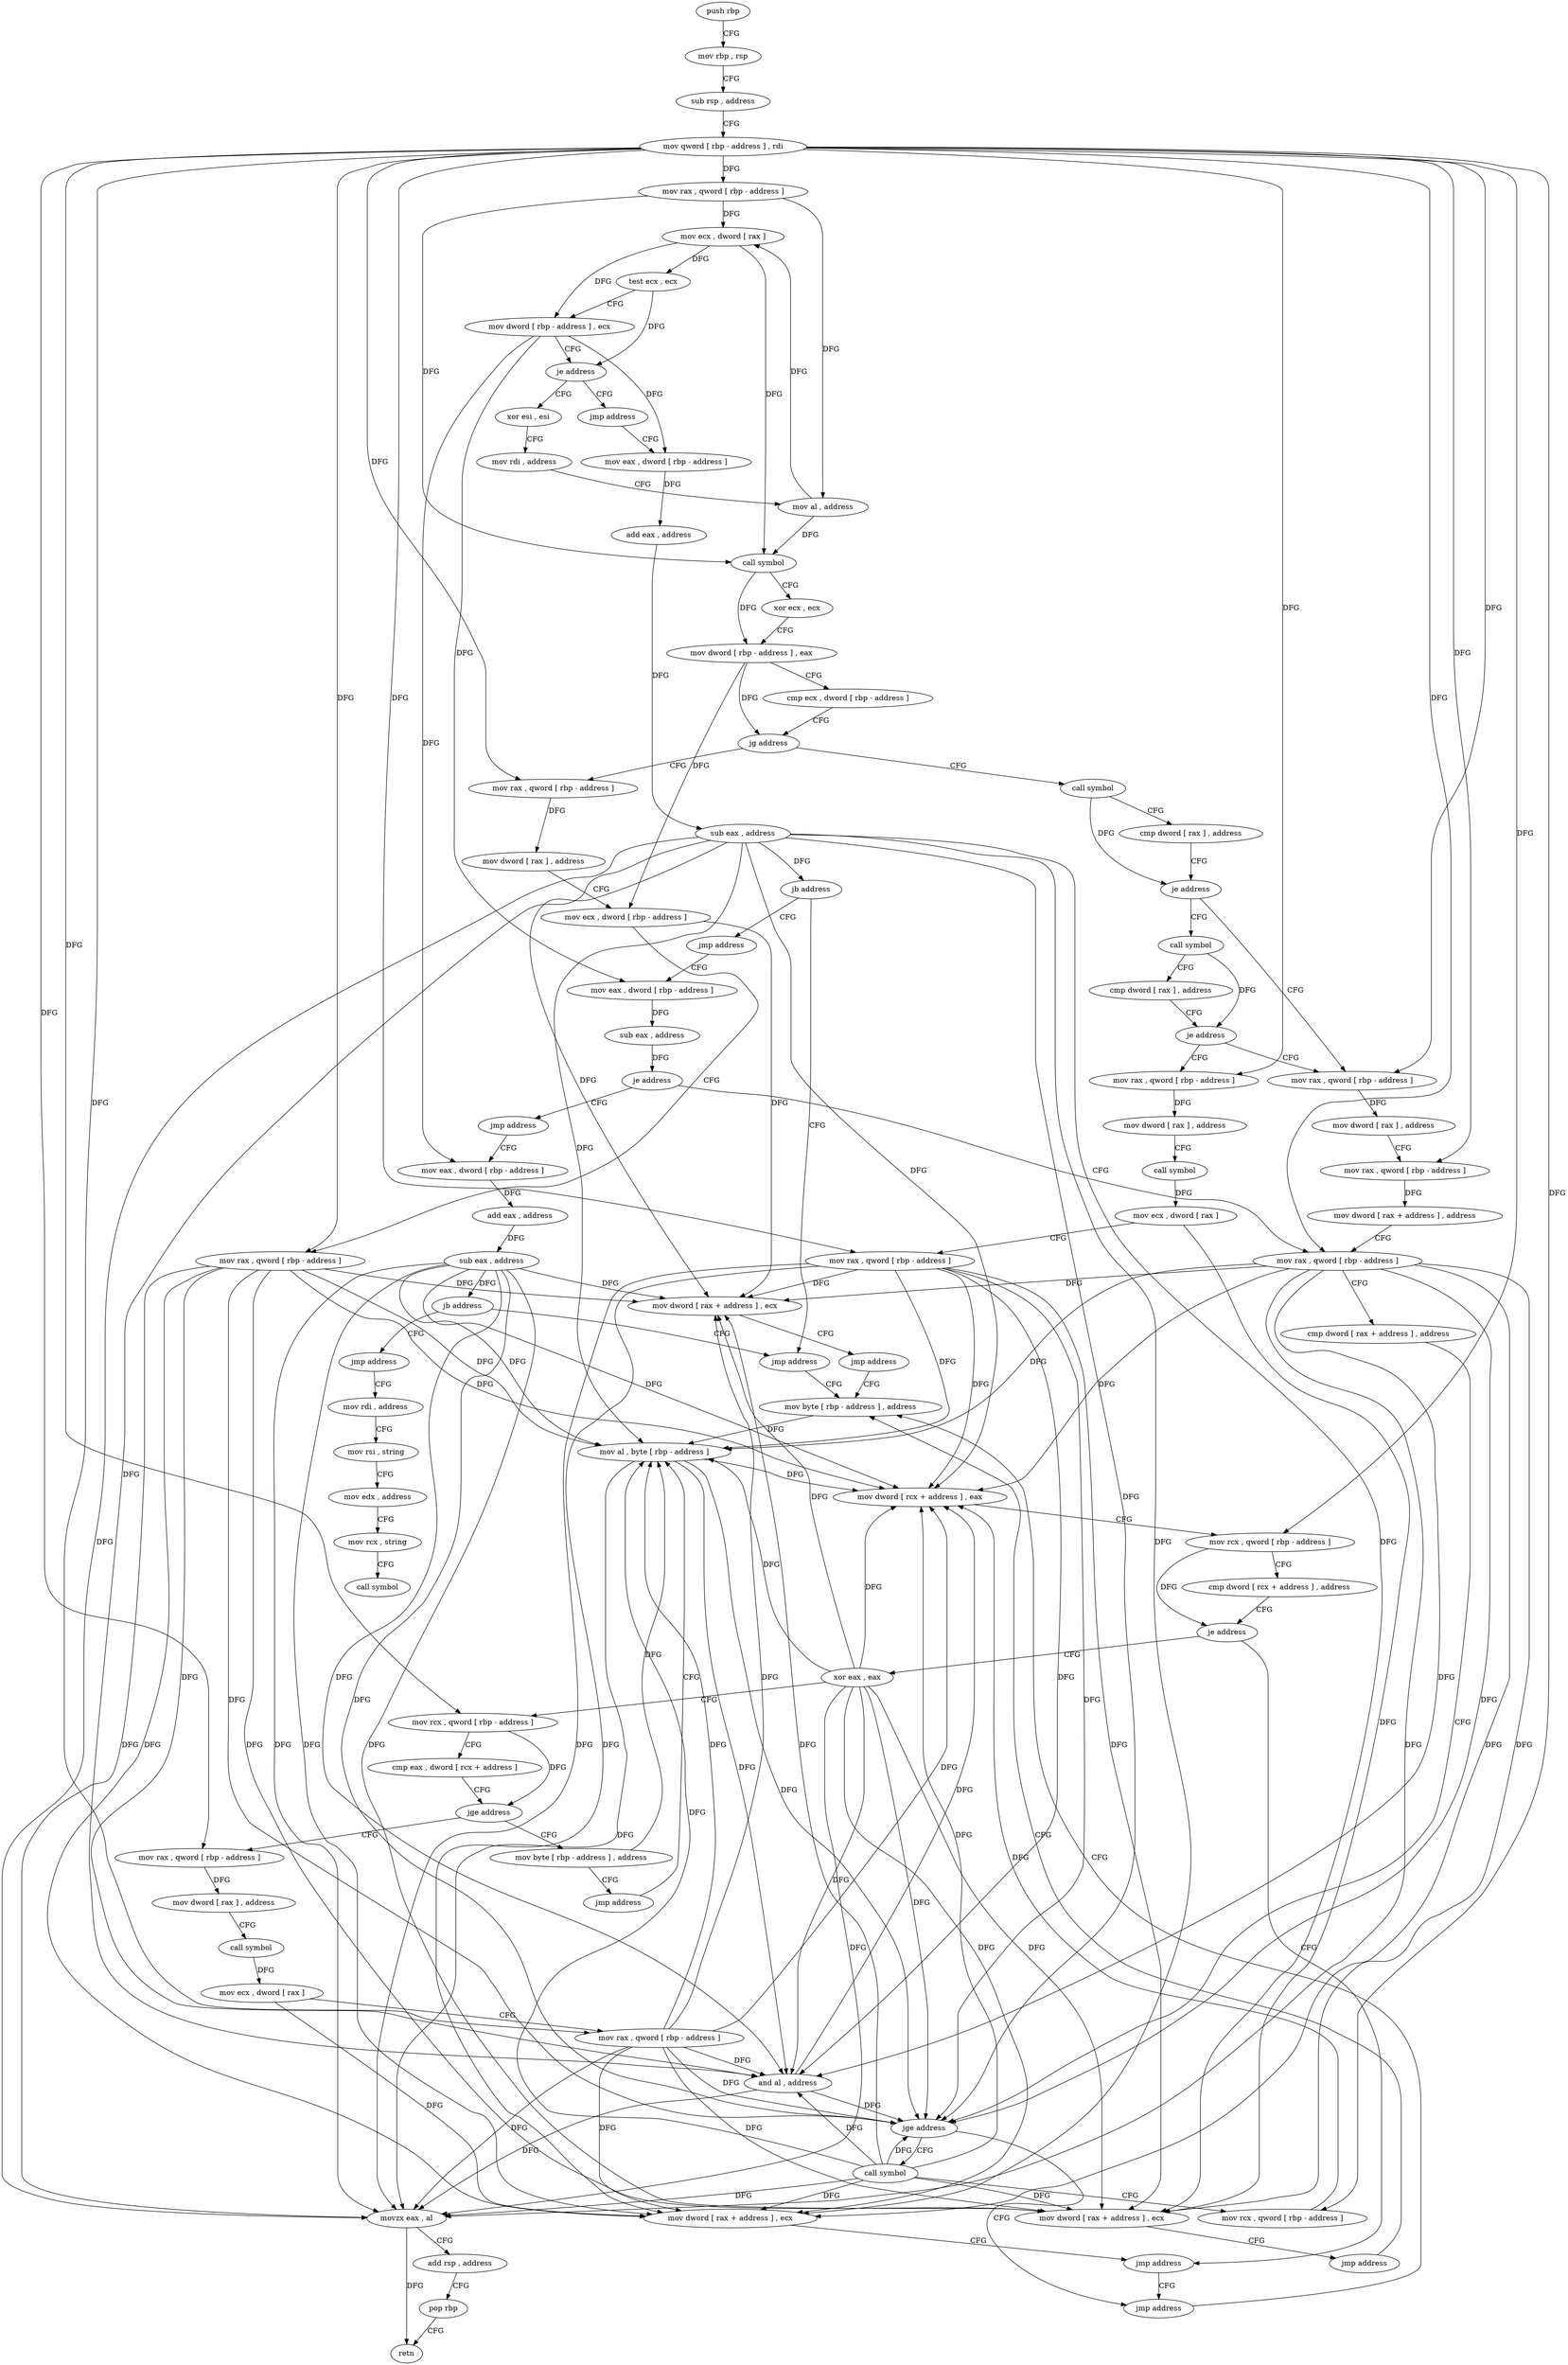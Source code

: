 digraph "func" {
"4292464" [label = "push rbp" ]
"4292465" [label = "mov rbp , rsp" ]
"4292468" [label = "sub rsp , address" ]
"4292472" [label = "mov qword [ rbp - address ] , rdi" ]
"4292476" [label = "mov rax , qword [ rbp - address ]" ]
"4292480" [label = "mov ecx , dword [ rax ]" ]
"4292482" [label = "test ecx , ecx" ]
"4292484" [label = "mov dword [ rbp - address ] , ecx" ]
"4292487" [label = "je address" ]
"4292555" [label = "xor esi , esi" ]
"4292493" [label = "jmp address" ]
"4292557" [label = "mov rdi , address" ]
"4292567" [label = "mov al , address" ]
"4292569" [label = "call symbol" ]
"4292574" [label = "xor ecx , ecx" ]
"4292576" [label = "mov dword [ rbp - address ] , eax" ]
"4292579" [label = "cmp ecx , dword [ rbp - address ]" ]
"4292582" [label = "jg address" ]
"4292613" [label = "call symbol" ]
"4292588" [label = "mov rax , qword [ rbp - address ]" ]
"4292498" [label = "mov eax , dword [ rbp - address ]" ]
"4292618" [label = "cmp dword [ rax ] , address" ]
"4292621" [label = "je address" ]
"4292670" [label = "mov rax , qword [ rbp - address ]" ]
"4292627" [label = "call symbol" ]
"4292592" [label = "mov dword [ rax ] , address" ]
"4292598" [label = "mov ecx , dword [ rbp - address ]" ]
"4292601" [label = "mov rax , qword [ rbp - address ]" ]
"4292605" [label = "mov dword [ rax + address ] , ecx" ]
"4292608" [label = "jmp address" ]
"4292834" [label = "mov byte [ rbp - address ] , address" ]
"4292501" [label = "add eax , address" ]
"4292504" [label = "sub eax , address" ]
"4292507" [label = "jb address" ]
"4292789" [label = "jmp address" ]
"4292513" [label = "jmp address" ]
"4292674" [label = "mov dword [ rax ] , address" ]
"4292680" [label = "mov rax , qword [ rbp - address ]" ]
"4292684" [label = "mov dword [ rax + address ] , address" ]
"4292691" [label = "mov rax , qword [ rbp - address ]" ]
"4292632" [label = "cmp dword [ rax ] , address" ]
"4292635" [label = "je address" ]
"4292641" [label = "mov rax , qword [ rbp - address ]" ]
"4292838" [label = "mov al , byte [ rbp - address ]" ]
"4292518" [label = "mov eax , dword [ rbp - address ]" ]
"4292784" [label = "jmp address" ]
"4292705" [label = "call symbol" ]
"4292710" [label = "mov rcx , qword [ rbp - address ]" ]
"4292714" [label = "mov dword [ rcx + address ] , eax" ]
"4292717" [label = "mov rcx , qword [ rbp - address ]" ]
"4292721" [label = "cmp dword [ rcx + address ] , address" ]
"4292725" [label = "je address" ]
"4292779" [label = "jmp address" ]
"4292731" [label = "xor eax , eax" ]
"4292645" [label = "mov dword [ rax ] , address" ]
"4292651" [label = "call symbol" ]
"4292656" [label = "mov ecx , dword [ rax ]" ]
"4292658" [label = "mov rax , qword [ rbp - address ]" ]
"4292662" [label = "mov dword [ rax + address ] , ecx" ]
"4292665" [label = "jmp address" ]
"4292521" [label = "sub eax , address" ]
"4292524" [label = "je address" ]
"4292530" [label = "jmp address" ]
"4292733" [label = "mov rcx , qword [ rbp - address ]" ]
"4292737" [label = "cmp eax , dword [ rcx + address ]" ]
"4292740" [label = "jge address" ]
"4292755" [label = "mov rax , qword [ rbp - address ]" ]
"4292746" [label = "mov byte [ rbp - address ] , address" ]
"4292695" [label = "cmp dword [ rax + address ] , address" ]
"4292699" [label = "jge address" ]
"4292535" [label = "mov eax , dword [ rbp - address ]" ]
"4292759" [label = "mov dword [ rax ] , address" ]
"4292765" [label = "call symbol" ]
"4292770" [label = "mov ecx , dword [ rax ]" ]
"4292772" [label = "mov rax , qword [ rbp - address ]" ]
"4292776" [label = "mov dword [ rax + address ] , ecx" ]
"4292750" [label = "jmp address" ]
"4292538" [label = "add eax , address" ]
"4292541" [label = "sub eax , address" ]
"4292544" [label = "jb address" ]
"4292550" [label = "jmp address" ]
"4292841" [label = "and al , address" ]
"4292843" [label = "movzx eax , al" ]
"4292846" [label = "add rsp , address" ]
"4292850" [label = "pop rbp" ]
"4292851" [label = "retn" ]
"4292794" [label = "mov rdi , address" ]
"4292804" [label = "mov rsi , string" ]
"4292814" [label = "mov edx , address" ]
"4292819" [label = "mov rcx , string" ]
"4292829" [label = "call symbol" ]
"4292464" -> "4292465" [ label = "CFG" ]
"4292465" -> "4292468" [ label = "CFG" ]
"4292468" -> "4292472" [ label = "CFG" ]
"4292472" -> "4292476" [ label = "DFG" ]
"4292472" -> "4292588" [ label = "DFG" ]
"4292472" -> "4292601" [ label = "DFG" ]
"4292472" -> "4292670" [ label = "DFG" ]
"4292472" -> "4292680" [ label = "DFG" ]
"4292472" -> "4292691" [ label = "DFG" ]
"4292472" -> "4292641" [ label = "DFG" ]
"4292472" -> "4292658" [ label = "DFG" ]
"4292472" -> "4292710" [ label = "DFG" ]
"4292472" -> "4292717" [ label = "DFG" ]
"4292472" -> "4292733" [ label = "DFG" ]
"4292472" -> "4292755" [ label = "DFG" ]
"4292472" -> "4292772" [ label = "DFG" ]
"4292476" -> "4292480" [ label = "DFG" ]
"4292476" -> "4292567" [ label = "DFG" ]
"4292476" -> "4292569" [ label = "DFG" ]
"4292480" -> "4292482" [ label = "DFG" ]
"4292480" -> "4292484" [ label = "DFG" ]
"4292480" -> "4292569" [ label = "DFG" ]
"4292482" -> "4292484" [ label = "CFG" ]
"4292482" -> "4292487" [ label = "DFG" ]
"4292484" -> "4292487" [ label = "CFG" ]
"4292484" -> "4292498" [ label = "DFG" ]
"4292484" -> "4292518" [ label = "DFG" ]
"4292484" -> "4292535" [ label = "DFG" ]
"4292487" -> "4292555" [ label = "CFG" ]
"4292487" -> "4292493" [ label = "CFG" ]
"4292555" -> "4292557" [ label = "CFG" ]
"4292493" -> "4292498" [ label = "CFG" ]
"4292557" -> "4292567" [ label = "CFG" ]
"4292567" -> "4292569" [ label = "DFG" ]
"4292567" -> "4292480" [ label = "DFG" ]
"4292569" -> "4292574" [ label = "CFG" ]
"4292569" -> "4292576" [ label = "DFG" ]
"4292574" -> "4292576" [ label = "CFG" ]
"4292576" -> "4292579" [ label = "CFG" ]
"4292576" -> "4292582" [ label = "DFG" ]
"4292576" -> "4292598" [ label = "DFG" ]
"4292579" -> "4292582" [ label = "CFG" ]
"4292582" -> "4292613" [ label = "CFG" ]
"4292582" -> "4292588" [ label = "CFG" ]
"4292613" -> "4292618" [ label = "CFG" ]
"4292613" -> "4292621" [ label = "DFG" ]
"4292588" -> "4292592" [ label = "DFG" ]
"4292498" -> "4292501" [ label = "DFG" ]
"4292618" -> "4292621" [ label = "CFG" ]
"4292621" -> "4292670" [ label = "CFG" ]
"4292621" -> "4292627" [ label = "CFG" ]
"4292670" -> "4292674" [ label = "DFG" ]
"4292627" -> "4292632" [ label = "CFG" ]
"4292627" -> "4292635" [ label = "DFG" ]
"4292592" -> "4292598" [ label = "CFG" ]
"4292598" -> "4292601" [ label = "CFG" ]
"4292598" -> "4292605" [ label = "DFG" ]
"4292601" -> "4292605" [ label = "DFG" ]
"4292601" -> "4292699" [ label = "DFG" ]
"4292601" -> "4292662" [ label = "DFG" ]
"4292601" -> "4292838" [ label = "DFG" ]
"4292601" -> "4292841" [ label = "DFG" ]
"4292601" -> "4292843" [ label = "DFG" ]
"4292601" -> "4292714" [ label = "DFG" ]
"4292601" -> "4292776" [ label = "DFG" ]
"4292605" -> "4292608" [ label = "CFG" ]
"4292608" -> "4292834" [ label = "CFG" ]
"4292834" -> "4292838" [ label = "DFG" ]
"4292501" -> "4292504" [ label = "DFG" ]
"4292504" -> "4292507" [ label = "DFG" ]
"4292504" -> "4292605" [ label = "DFG" ]
"4292504" -> "4292699" [ label = "DFG" ]
"4292504" -> "4292662" [ label = "DFG" ]
"4292504" -> "4292838" [ label = "DFG" ]
"4292504" -> "4292841" [ label = "DFG" ]
"4292504" -> "4292843" [ label = "DFG" ]
"4292504" -> "4292714" [ label = "DFG" ]
"4292504" -> "4292776" [ label = "DFG" ]
"4292507" -> "4292789" [ label = "CFG" ]
"4292507" -> "4292513" [ label = "CFG" ]
"4292789" -> "4292834" [ label = "CFG" ]
"4292513" -> "4292518" [ label = "CFG" ]
"4292674" -> "4292680" [ label = "CFG" ]
"4292680" -> "4292684" [ label = "DFG" ]
"4292684" -> "4292691" [ label = "CFG" ]
"4292691" -> "4292695" [ label = "CFG" ]
"4292691" -> "4292605" [ label = "DFG" ]
"4292691" -> "4292699" [ label = "DFG" ]
"4292691" -> "4292662" [ label = "DFG" ]
"4292691" -> "4292838" [ label = "DFG" ]
"4292691" -> "4292841" [ label = "DFG" ]
"4292691" -> "4292843" [ label = "DFG" ]
"4292691" -> "4292714" [ label = "DFG" ]
"4292691" -> "4292776" [ label = "DFG" ]
"4292632" -> "4292635" [ label = "CFG" ]
"4292635" -> "4292670" [ label = "CFG" ]
"4292635" -> "4292641" [ label = "CFG" ]
"4292641" -> "4292645" [ label = "DFG" ]
"4292838" -> "4292841" [ label = "DFG" ]
"4292838" -> "4292699" [ label = "DFG" ]
"4292838" -> "4292843" [ label = "DFG" ]
"4292838" -> "4292714" [ label = "DFG" ]
"4292518" -> "4292521" [ label = "DFG" ]
"4292784" -> "4292834" [ label = "CFG" ]
"4292705" -> "4292710" [ label = "CFG" ]
"4292705" -> "4292699" [ label = "DFG" ]
"4292705" -> "4292841" [ label = "DFG" ]
"4292705" -> "4292843" [ label = "DFG" ]
"4292705" -> "4292605" [ label = "DFG" ]
"4292705" -> "4292662" [ label = "DFG" ]
"4292705" -> "4292838" [ label = "DFG" ]
"4292705" -> "4292714" [ label = "DFG" ]
"4292705" -> "4292776" [ label = "DFG" ]
"4292710" -> "4292714" [ label = "DFG" ]
"4292714" -> "4292717" [ label = "CFG" ]
"4292717" -> "4292721" [ label = "CFG" ]
"4292717" -> "4292725" [ label = "DFG" ]
"4292721" -> "4292725" [ label = "CFG" ]
"4292725" -> "4292779" [ label = "CFG" ]
"4292725" -> "4292731" [ label = "CFG" ]
"4292779" -> "4292784" [ label = "CFG" ]
"4292731" -> "4292733" [ label = "CFG" ]
"4292731" -> "4292699" [ label = "DFG" ]
"4292731" -> "4292841" [ label = "DFG" ]
"4292731" -> "4292843" [ label = "DFG" ]
"4292731" -> "4292714" [ label = "DFG" ]
"4292731" -> "4292605" [ label = "DFG" ]
"4292731" -> "4292662" [ label = "DFG" ]
"4292731" -> "4292838" [ label = "DFG" ]
"4292731" -> "4292776" [ label = "DFG" ]
"4292645" -> "4292651" [ label = "CFG" ]
"4292651" -> "4292656" [ label = "DFG" ]
"4292656" -> "4292658" [ label = "CFG" ]
"4292656" -> "4292662" [ label = "DFG" ]
"4292658" -> "4292662" [ label = "DFG" ]
"4292658" -> "4292699" [ label = "DFG" ]
"4292658" -> "4292605" [ label = "DFG" ]
"4292658" -> "4292838" [ label = "DFG" ]
"4292658" -> "4292841" [ label = "DFG" ]
"4292658" -> "4292843" [ label = "DFG" ]
"4292658" -> "4292714" [ label = "DFG" ]
"4292658" -> "4292776" [ label = "DFG" ]
"4292662" -> "4292665" [ label = "CFG" ]
"4292665" -> "4292834" [ label = "CFG" ]
"4292521" -> "4292524" [ label = "DFG" ]
"4292524" -> "4292691" [ label = "CFG" ]
"4292524" -> "4292530" [ label = "CFG" ]
"4292530" -> "4292535" [ label = "CFG" ]
"4292733" -> "4292737" [ label = "CFG" ]
"4292733" -> "4292740" [ label = "DFG" ]
"4292737" -> "4292740" [ label = "CFG" ]
"4292740" -> "4292755" [ label = "CFG" ]
"4292740" -> "4292746" [ label = "CFG" ]
"4292755" -> "4292759" [ label = "DFG" ]
"4292746" -> "4292750" [ label = "CFG" ]
"4292746" -> "4292838" [ label = "DFG" ]
"4292695" -> "4292699" [ label = "CFG" ]
"4292699" -> "4292784" [ label = "CFG" ]
"4292699" -> "4292705" [ label = "CFG" ]
"4292535" -> "4292538" [ label = "DFG" ]
"4292759" -> "4292765" [ label = "CFG" ]
"4292765" -> "4292770" [ label = "DFG" ]
"4292770" -> "4292772" [ label = "CFG" ]
"4292770" -> "4292776" [ label = "DFG" ]
"4292772" -> "4292776" [ label = "DFG" ]
"4292772" -> "4292699" [ label = "DFG" ]
"4292772" -> "4292841" [ label = "DFG" ]
"4292772" -> "4292843" [ label = "DFG" ]
"4292772" -> "4292714" [ label = "DFG" ]
"4292772" -> "4292605" [ label = "DFG" ]
"4292772" -> "4292662" [ label = "DFG" ]
"4292772" -> "4292838" [ label = "DFG" ]
"4292776" -> "4292779" [ label = "CFG" ]
"4292750" -> "4292838" [ label = "CFG" ]
"4292538" -> "4292541" [ label = "DFG" ]
"4292541" -> "4292544" [ label = "DFG" ]
"4292541" -> "4292699" [ label = "DFG" ]
"4292541" -> "4292841" [ label = "DFG" ]
"4292541" -> "4292843" [ label = "DFG" ]
"4292541" -> "4292714" [ label = "DFG" ]
"4292541" -> "4292605" [ label = "DFG" ]
"4292541" -> "4292662" [ label = "DFG" ]
"4292541" -> "4292838" [ label = "DFG" ]
"4292541" -> "4292776" [ label = "DFG" ]
"4292544" -> "4292789" [ label = "CFG" ]
"4292544" -> "4292550" [ label = "CFG" ]
"4292550" -> "4292794" [ label = "CFG" ]
"4292841" -> "4292843" [ label = "DFG" ]
"4292841" -> "4292699" [ label = "DFG" ]
"4292841" -> "4292714" [ label = "DFG" ]
"4292843" -> "4292846" [ label = "CFG" ]
"4292843" -> "4292851" [ label = "DFG" ]
"4292846" -> "4292850" [ label = "CFG" ]
"4292850" -> "4292851" [ label = "CFG" ]
"4292794" -> "4292804" [ label = "CFG" ]
"4292804" -> "4292814" [ label = "CFG" ]
"4292814" -> "4292819" [ label = "CFG" ]
"4292819" -> "4292829" [ label = "CFG" ]
}
